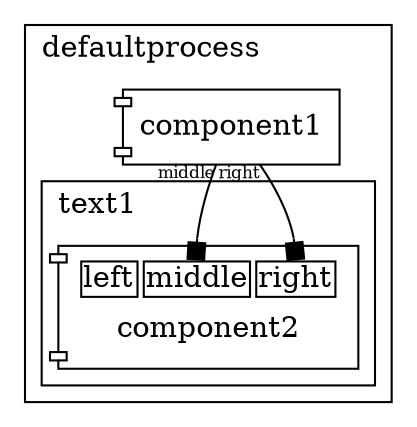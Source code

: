 digraph G {
  node [ shape="component", style="" nodesep="0.3"]
  edge [ arrowhead="box" fontsize="8" ]
  labeljust = "l"

  subgraph clusterprocess1 {
    label = defaultprocess
      component1
      
    subgraph clusterthread1 {
      label = text1
      component2 [label=< <TABLE BORDER="0" CELLBORDER="0" CELLSPACING="3" CELLPADDING="0" VALIGN="top" ALIGN="center"> <TR><TD BORDER="1">left</TD><TD PORT="f1" BORDER="1">middle</TD><TD PORT="f2" BORDER="1">right</TD></TR><TR><TD colspan="3" CELLPADDING="5">component2</TD></TR> </TABLE>>];
    }
    component1 -> component2:f1 [taillabel="middle"]
    component1 -> component2:f2 [taillabel="right"]
    
  }
 }
